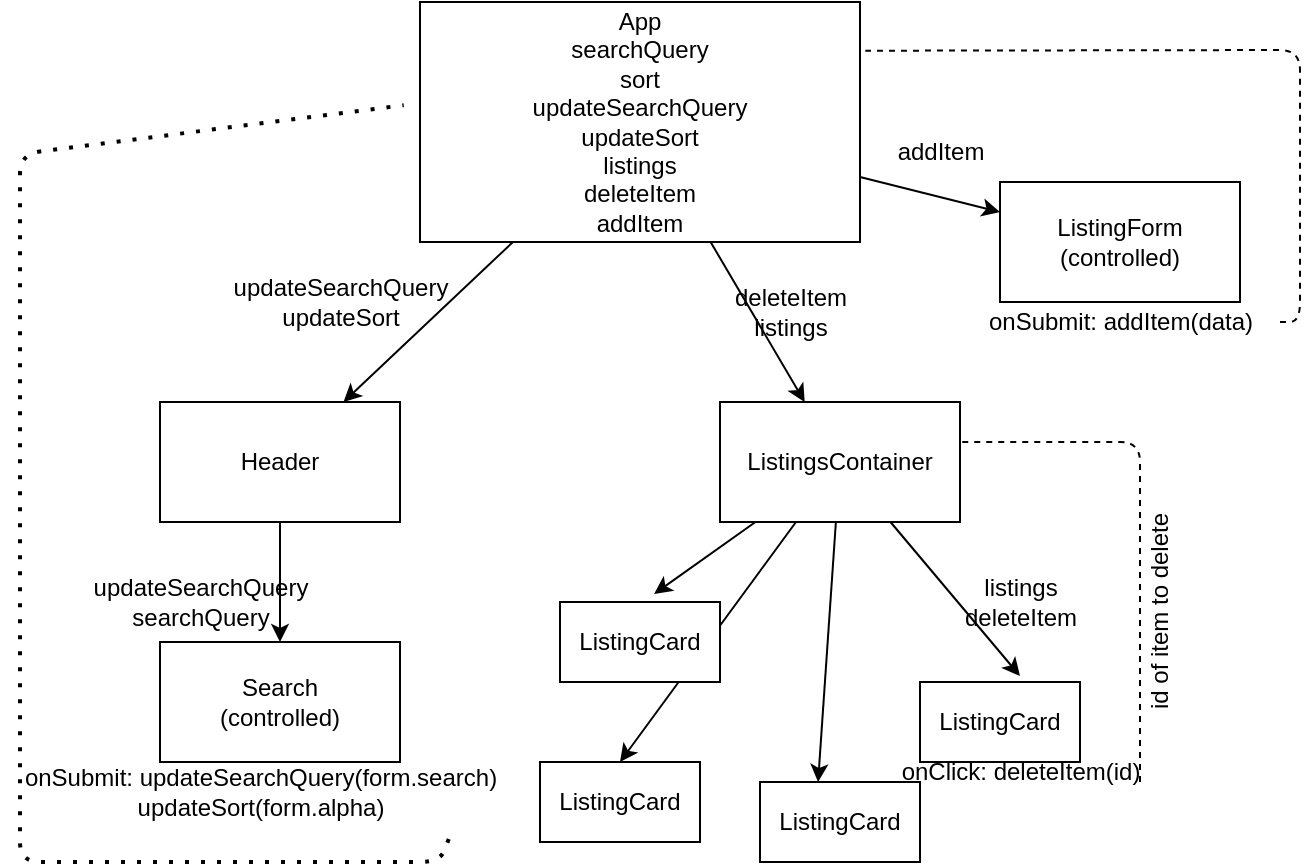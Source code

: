 <mxfile>
    <diagram id="2yafagD0MMC_zBlvRHhS" name="Page-1">
        <mxGraphModel dx="676" dy="387" grid="1" gridSize="10" guides="1" tooltips="1" connect="1" arrows="1" fold="1" page="1" pageScale="1" pageWidth="850" pageHeight="1100" math="0" shadow="0">
            <root>
                <mxCell id="0"/>
                <mxCell id="1" parent="0"/>
                <mxCell id="5" style="edgeStyle=none;html=1;" edge="1" parent="1" source="2" target="3">
                    <mxGeometry relative="1" as="geometry"/>
                </mxCell>
                <mxCell id="6" style="edgeStyle=none;html=1;" edge="1" parent="1" source="2" target="4">
                    <mxGeometry relative="1" as="geometry"/>
                </mxCell>
                <mxCell id="29" style="edgeStyle=none;html=1;" edge="1" parent="1" source="2" target="28">
                    <mxGeometry relative="1" as="geometry"/>
                </mxCell>
                <mxCell id="2" value="App&lt;br&gt;searchQuery&lt;br&gt;sort&lt;br&gt;updateSearchQuery&lt;br&gt;updateSort&lt;br&gt;listings&lt;br&gt;deleteItem&lt;br&gt;addItem" style="whiteSpace=wrap;html=1;" vertex="1" parent="1">
                    <mxGeometry x="390" width="220" height="120" as="geometry"/>
                </mxCell>
                <mxCell id="8" style="edgeStyle=none;html=1;" edge="1" parent="1" source="3" target="7">
                    <mxGeometry relative="1" as="geometry"/>
                </mxCell>
                <mxCell id="3" value="Header" style="whiteSpace=wrap;html=1;" vertex="1" parent="1">
                    <mxGeometry x="260" y="200" width="120" height="60" as="geometry"/>
                </mxCell>
                <mxCell id="13" style="edgeStyle=none;html=1;entryX=0.588;entryY=-0.1;entryDx=0;entryDy=0;entryPerimeter=0;" edge="1" parent="1" source="4" target="9">
                    <mxGeometry relative="1" as="geometry"/>
                </mxCell>
                <mxCell id="14" style="edgeStyle=none;html=1;entryX=0.5;entryY=0;entryDx=0;entryDy=0;" edge="1" parent="1" source="4" target="10">
                    <mxGeometry relative="1" as="geometry"/>
                </mxCell>
                <mxCell id="15" style="edgeStyle=none;html=1;entryX=0.363;entryY=0;entryDx=0;entryDy=0;entryPerimeter=0;" edge="1" parent="1" source="4" target="11">
                    <mxGeometry relative="1" as="geometry"/>
                </mxCell>
                <mxCell id="16" style="edgeStyle=none;html=1;entryX=0.625;entryY=-0.075;entryDx=0;entryDy=0;entryPerimeter=0;" edge="1" parent="1" source="4" target="12">
                    <mxGeometry relative="1" as="geometry"/>
                </mxCell>
                <mxCell id="4" value="ListingsContainer" style="whiteSpace=wrap;html=1;" vertex="1" parent="1">
                    <mxGeometry x="540" y="200" width="120" height="60" as="geometry"/>
                </mxCell>
                <mxCell id="7" value="Search&lt;br&gt;(controlled)" style="whiteSpace=wrap;html=1;" vertex="1" parent="1">
                    <mxGeometry x="260" y="320" width="120" height="60" as="geometry"/>
                </mxCell>
                <mxCell id="9" value="ListingCard" style="whiteSpace=wrap;html=1;" vertex="1" parent="1">
                    <mxGeometry x="460" y="300" width="80" height="40" as="geometry"/>
                </mxCell>
                <mxCell id="10" value="ListingCard" style="whiteSpace=wrap;html=1;" vertex="1" parent="1">
                    <mxGeometry x="450" y="380" width="80" height="40" as="geometry"/>
                </mxCell>
                <mxCell id="11" value="ListingCard" style="whiteSpace=wrap;html=1;" vertex="1" parent="1">
                    <mxGeometry x="560" y="390" width="80" height="40" as="geometry"/>
                </mxCell>
                <mxCell id="12" value="ListingCard" style="whiteSpace=wrap;html=1;" vertex="1" parent="1">
                    <mxGeometry x="640" y="340" width="80" height="40" as="geometry"/>
                </mxCell>
                <mxCell id="17" value="listings&lt;br&gt;deleteItem" style="text;html=1;align=center;verticalAlign=middle;resizable=0;points=[];autosize=1;strokeColor=none;fillColor=none;" vertex="1" parent="1">
                    <mxGeometry x="650" y="280" width="80" height="40" as="geometry"/>
                </mxCell>
                <mxCell id="18" value="onClick: deleteItem(id)" style="text;html=1;align=center;verticalAlign=middle;resizable=0;points=[];autosize=1;strokeColor=none;fillColor=none;" vertex="1" parent="1">
                    <mxGeometry x="620" y="370" width="140" height="30" as="geometry"/>
                </mxCell>
                <mxCell id="19" value="" style="endArrow=none;dashed=1;html=1;" edge="1" parent="1">
                    <mxGeometry width="50" height="50" relative="1" as="geometry">
                        <mxPoint x="750" y="390" as="sourcePoint"/>
                        <mxPoint x="660" y="220" as="targetPoint"/>
                        <Array as="points">
                            <mxPoint x="750" y="220"/>
                        </Array>
                    </mxGeometry>
                </mxCell>
                <mxCell id="21" value="id of item to delete" style="text;html=1;align=center;verticalAlign=middle;resizable=0;points=[];autosize=1;strokeColor=none;fillColor=none;rotation=-90;" vertex="1" parent="1">
                    <mxGeometry x="700" y="290" width="120" height="30" as="geometry"/>
                </mxCell>
                <mxCell id="23" value="updateSearchQuery&lt;br&gt;updateSort" style="text;html=1;align=center;verticalAlign=middle;resizable=0;points=[];autosize=1;strokeColor=none;fillColor=none;" vertex="1" parent="1">
                    <mxGeometry x="285" y="130" width="130" height="40" as="geometry"/>
                </mxCell>
                <mxCell id="24" value="updateSearchQuery&lt;br&gt;searchQuery" style="text;html=1;align=center;verticalAlign=middle;resizable=0;points=[];autosize=1;strokeColor=none;fillColor=none;" vertex="1" parent="1">
                    <mxGeometry x="215" y="280" width="130" height="40" as="geometry"/>
                </mxCell>
                <mxCell id="25" value="deleteItem&lt;br&gt;listings" style="text;html=1;align=center;verticalAlign=middle;resizable=0;points=[];autosize=1;strokeColor=none;fillColor=none;" vertex="1" parent="1">
                    <mxGeometry x="535" y="135" width="80" height="40" as="geometry"/>
                </mxCell>
                <mxCell id="26" value="onSubmit: updateSearchQuery(form.search)&lt;br&gt;updateSort(form.alpha)" style="text;html=1;align=center;verticalAlign=middle;resizable=0;points=[];autosize=1;strokeColor=none;fillColor=none;" vertex="1" parent="1">
                    <mxGeometry x="180" y="375" width="260" height="40" as="geometry"/>
                </mxCell>
                <mxCell id="27" value="" style="endArrow=none;dashed=1;html=1;dashPattern=1 3;strokeWidth=2;entryX=-0.037;entryY=0.43;entryDx=0;entryDy=0;entryPerimeter=0;exitX=0.863;exitY=1.087;exitDx=0;exitDy=0;exitPerimeter=0;" edge="1" parent="1" source="26" target="2">
                    <mxGeometry width="50" height="50" relative="1" as="geometry">
                        <mxPoint x="400" y="420" as="sourcePoint"/>
                        <mxPoint x="640" y="220" as="targetPoint"/>
                        <Array as="points">
                            <mxPoint x="400" y="430"/>
                            <mxPoint x="190" y="430"/>
                            <mxPoint x="190" y="76"/>
                        </Array>
                    </mxGeometry>
                </mxCell>
                <mxCell id="28" value="ListingForm&lt;br&gt;(controlled)" style="whiteSpace=wrap;html=1;" vertex="1" parent="1">
                    <mxGeometry x="680" y="90" width="120" height="60" as="geometry"/>
                </mxCell>
                <mxCell id="31" value="addItem" style="text;html=1;align=center;verticalAlign=middle;resizable=0;points=[];autosize=1;strokeColor=none;fillColor=none;" vertex="1" parent="1">
                    <mxGeometry x="615" y="60" width="70" height="30" as="geometry"/>
                </mxCell>
                <mxCell id="32" value="onSubmit: addItem(data)" style="text;html=1;align=center;verticalAlign=middle;resizable=0;points=[];autosize=1;strokeColor=none;fillColor=none;" vertex="1" parent="1">
                    <mxGeometry x="660" y="145" width="160" height="30" as="geometry"/>
                </mxCell>
                <mxCell id="33" value="" style="endArrow=none;dashed=1;html=1;entryX=1.012;entryY=0.203;entryDx=0;entryDy=0;entryPerimeter=0;" edge="1" parent="1" source="32" target="2">
                    <mxGeometry width="50" height="50" relative="1" as="geometry">
                        <mxPoint x="830" y="160" as="sourcePoint"/>
                        <mxPoint x="430" y="130" as="targetPoint"/>
                        <Array as="points">
                            <mxPoint x="830" y="160"/>
                            <mxPoint x="830" y="24"/>
                        </Array>
                    </mxGeometry>
                </mxCell>
            </root>
        </mxGraphModel>
    </diagram>
</mxfile>